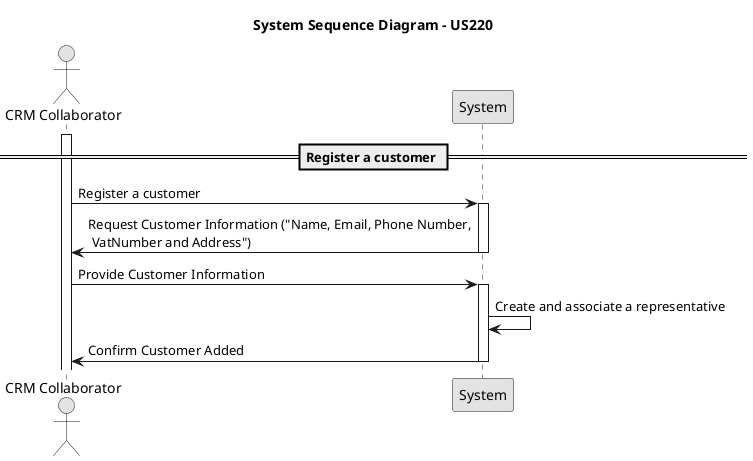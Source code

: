 @startuml
skinparam monochrome true
skinparam packageStyle rectangle
skinparam shadowing false

actor "CRM Collaborator" as crmCollaborator
participant "System" as system

title System Sequence Diagram - US220

== Register a customer ==
activate crmCollaborator

crmCollaborator -> system : Register a customer
activate system

system -> crmCollaborator : Request Customer Information ("Name, Email, Phone Number,\n VatNumber and Address")
deactivate system
crmCollaborator -> system : Provide Customer Information

activate system

system -> system : Create and associate a representative

system -> crmCollaborator : Confirm Customer Added
deactivate system



@enduml
